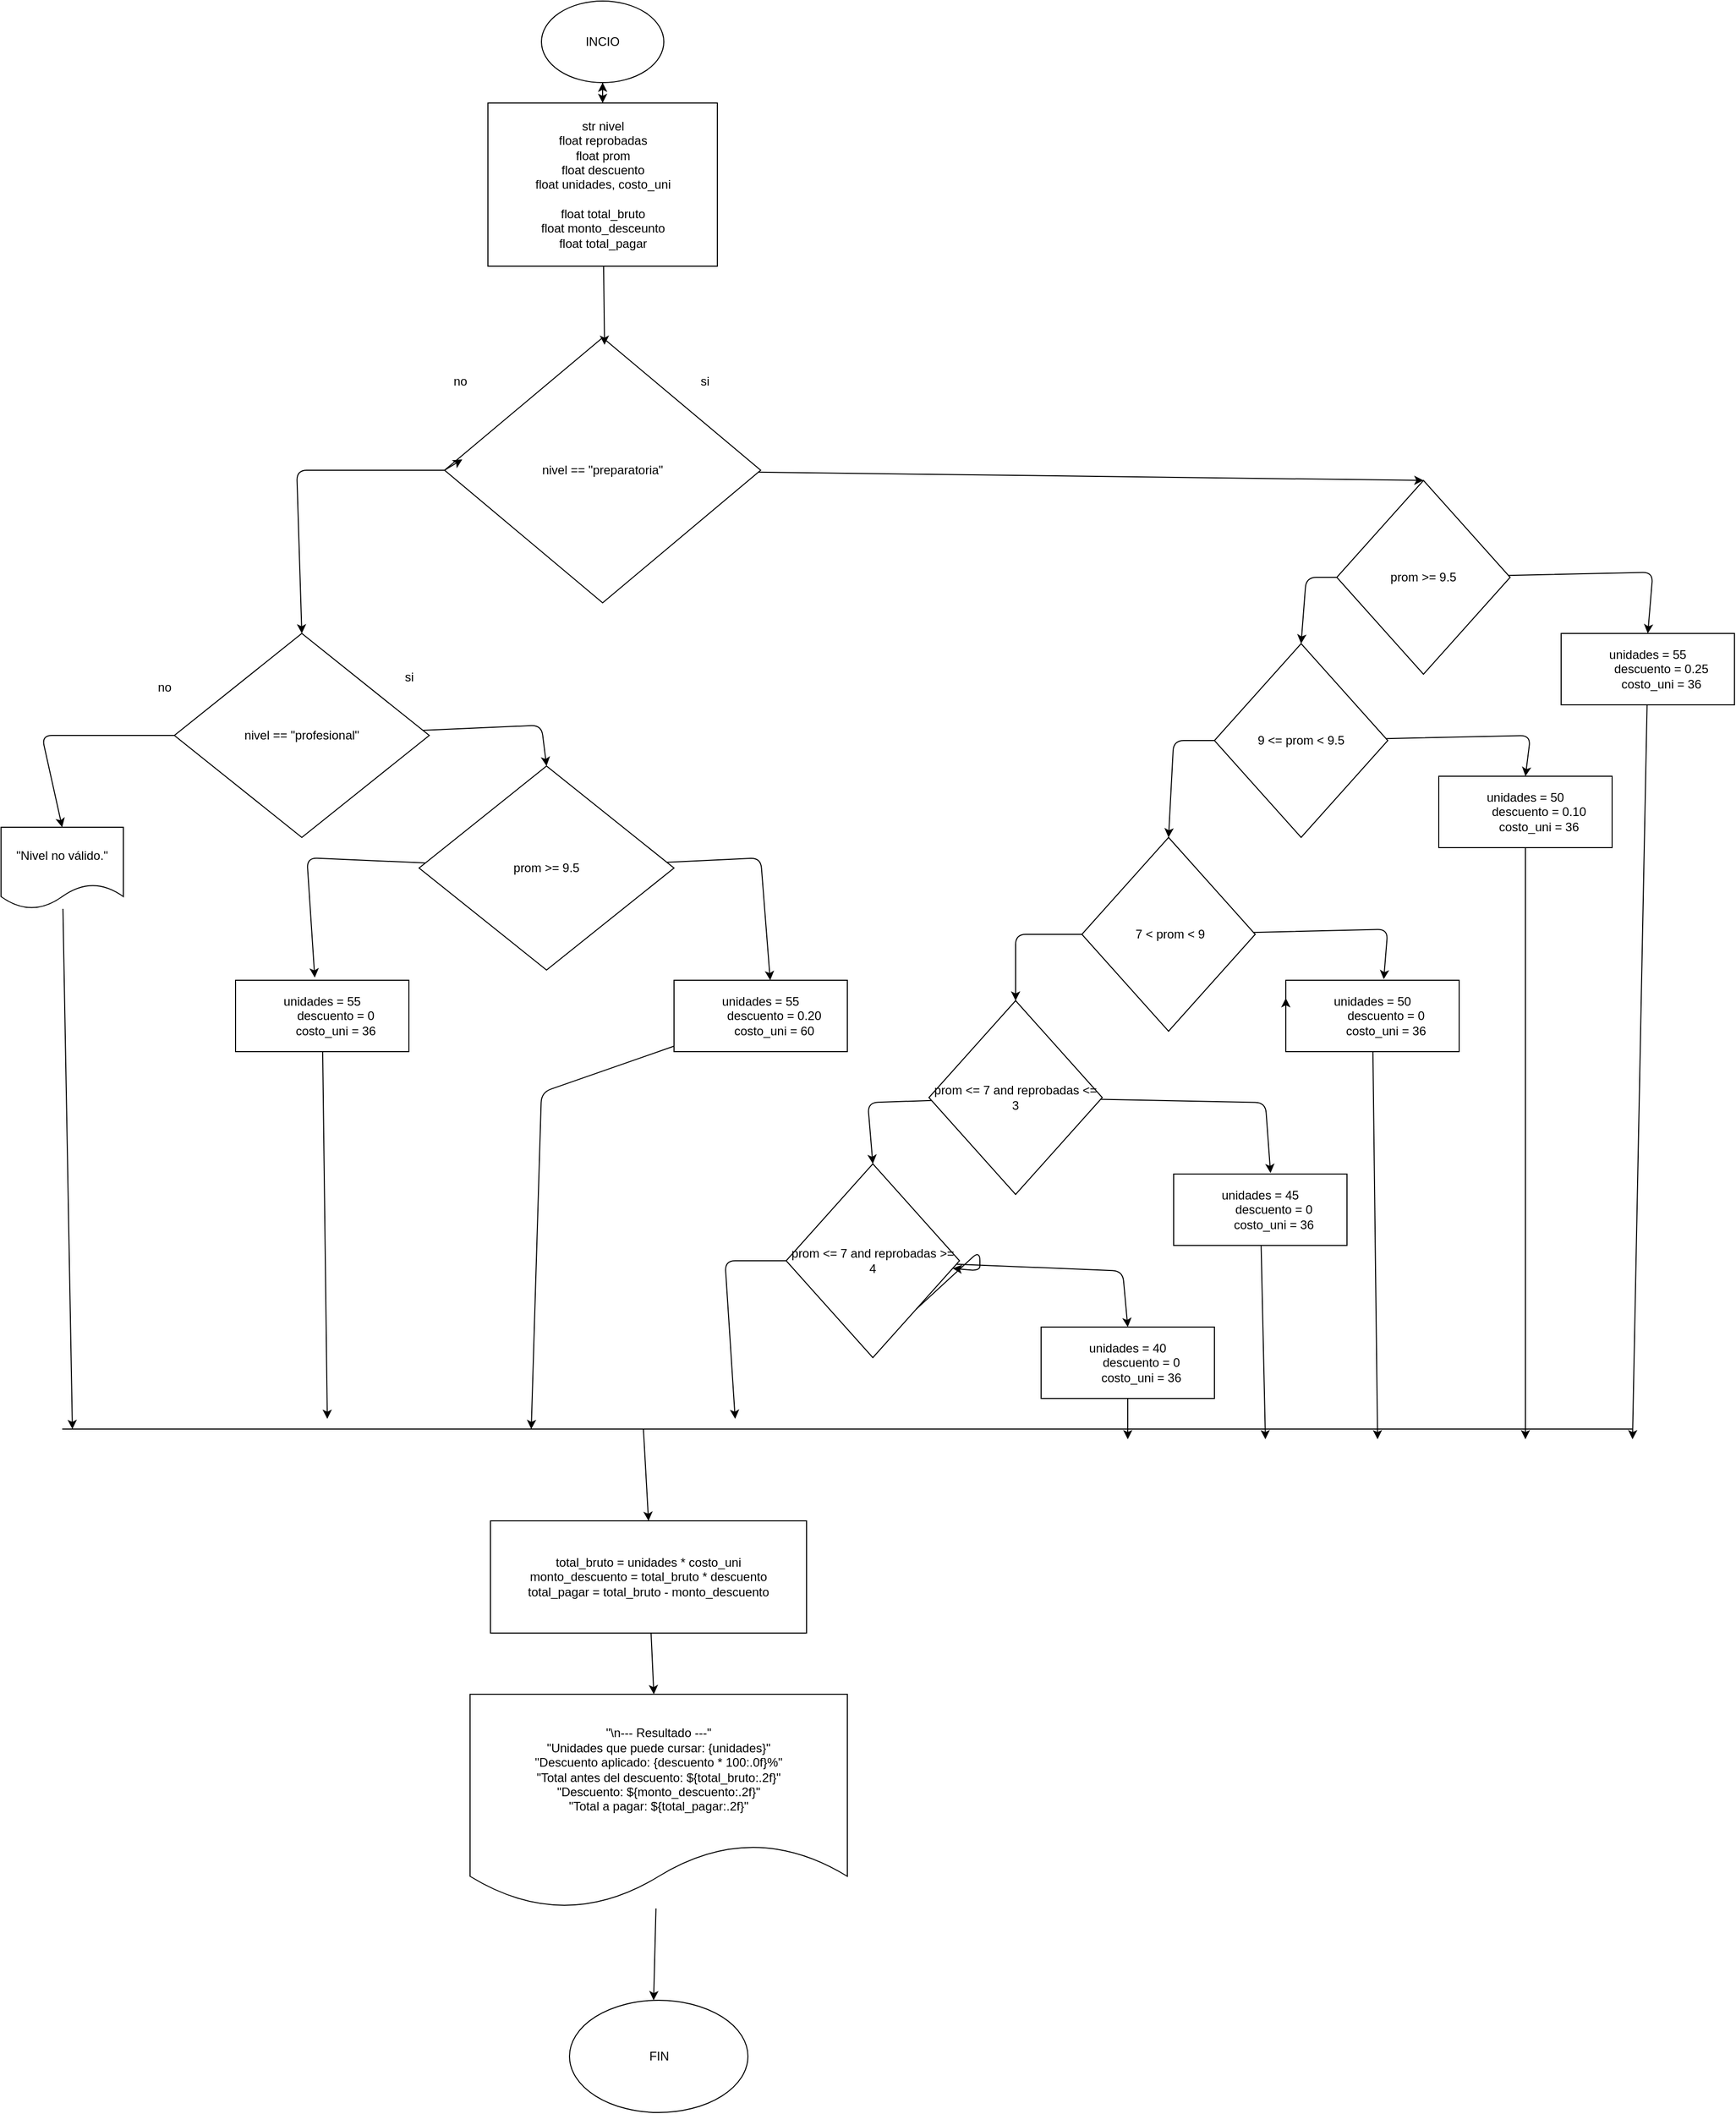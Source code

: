 <mxfile><diagram id="i8HxXgx2Vi-cnwe-Vqx2" name="Page-1"><mxGraphModel dx="1512" dy="1613" grid="1" gridSize="10" guides="1" tooltips="1" connect="1" arrows="1" fold="1" page="1" pageScale="1" pageWidth="850" pageHeight="1100" math="0" shadow="0"><root><mxCell id="0"/><mxCell id="1" parent="0"/><mxCell id="2" value="INCIO" style="ellipse;whiteSpace=wrap;html=1;" parent="1" vertex="1"><mxGeometry x="280" y="-80" width="120" height="80" as="geometry"/></mxCell><mxCell id="5" value="" style="edgeStyle=none;html=1;" parent="1" source="3" target="2" edge="1"><mxGeometry relative="1" as="geometry"/></mxCell><mxCell id="3" value="str nivel&lt;div&gt;float reprobadas&lt;/div&gt;&lt;div&gt;float prom&lt;/div&gt;&lt;div&gt;float descuento&lt;/div&gt;&lt;div&gt;float unidades, costo_uni&lt;/div&gt;&lt;div&gt;&lt;br&gt;&lt;/div&gt;&lt;div&gt;float total_bruto&lt;/div&gt;&lt;div&gt;float monto_desceunto&lt;/div&gt;&lt;div&gt;float total_pagar&lt;/div&gt;" style="rounded=0;whiteSpace=wrap;html=1;" parent="1" vertex="1"><mxGeometry x="227.5" y="20" width="225" height="160" as="geometry"/></mxCell><mxCell id="4" style="edgeStyle=none;html=1;entryX=0.5;entryY=0;entryDx=0;entryDy=0;entryPerimeter=0;" parent="1" source="2" target="3" edge="1"><mxGeometry relative="1" as="geometry"/></mxCell><mxCell id="62" value="" style="edgeStyle=none;html=1;" parent="1" source="6" target="7" edge="1"><mxGeometry relative="1" as="geometry"/></mxCell><mxCell id="6" value="total_bruto = unidades * costo_uni&#10;monto_descuento = total_bruto * descuento&#10;total_pagar = total_bruto - monto_descuento" style="rounded=0;whiteSpace=wrap;" parent="1" vertex="1"><mxGeometry x="230" y="1410" width="310" height="110" as="geometry"/></mxCell><mxCell id="63" style="edgeStyle=none;html=1;" parent="1" source="7" edge="1"><mxGeometry relative="1" as="geometry"><mxPoint x="390" y="1880" as="targetPoint"/></mxGeometry></mxCell><mxCell id="7" value="&quot;\n--- Resultado ---&quot;&#10;&quot;Unidades que puede cursar: {unidades}&quot;&#10;&quot;Descuento aplicado: {descuento * 100:.0f}%&quot;&#10;&quot;Total antes del descuento: ${total_bruto:.2f}&quot;&#10;&quot;Descuento: ${monto_descuento:.2f}&quot;&#10;&quot;Total a pagar: ${total_pagar:.2f}&quot;" style="shape=document;whiteSpace=wrap;boundedLbl=1;" parent="1" vertex="1"><mxGeometry x="210" y="1580" width="370" height="210" as="geometry"/></mxCell><mxCell id="10" style="edgeStyle=none;html=1;entryX=0.5;entryY=0;entryDx=0;entryDy=0;" parent="1" source="8" target="11" edge="1"><mxGeometry relative="1" as="geometry"><mxPoint x="860" y="380" as="targetPoint"/></mxGeometry></mxCell><mxCell id="44" style="edgeStyle=none;html=1;entryX=0.5;entryY=0;entryDx=0;entryDy=0;" parent="1" source="8" target="43" edge="1"><mxGeometry relative="1" as="geometry"><Array as="points"><mxPoint x="40" y="380"/></Array></mxGeometry></mxCell><mxCell id="8" value="nivel == &quot;preparatoria&quot;" style="rhombus;whiteSpace=wrap;html=1;" parent="1" vertex="1"><mxGeometry x="185" y="250" width="310" height="260" as="geometry"/></mxCell><mxCell id="9" style="edgeStyle=none;html=1;entryX=0.506;entryY=0.027;entryDx=0;entryDy=0;entryPerimeter=0;" parent="1" source="3" target="8" edge="1"><mxGeometry relative="1" as="geometry"/></mxCell><mxCell id="23" style="edgeStyle=none;html=1;entryX=0.5;entryY=0;entryDx=0;entryDy=0;" parent="1" source="11" target="12" edge="1"><mxGeometry relative="1" as="geometry"><Array as="points"><mxPoint x="1370" y="480"/></Array></mxGeometry></mxCell><mxCell id="25" style="edgeStyle=none;html=1;entryX=0.5;entryY=0;entryDx=0;entryDy=0;" parent="1" source="11" target="15" edge="1"><mxGeometry relative="1" as="geometry"><Array as="points"><mxPoint x="1030" y="485"/></Array></mxGeometry></mxCell><mxCell id="11" value="prom &gt;= 9.5" style="rhombus;whiteSpace=wrap;" parent="1" vertex="1"><mxGeometry x="1060" y="390" width="170" height="190" as="geometry"/></mxCell><mxCell id="35" style="edgeStyle=none;html=1;" parent="1" source="12" edge="1"><mxGeometry relative="1" as="geometry"><mxPoint x="1350" y="1330" as="targetPoint"/></mxGeometry></mxCell><mxCell id="12" value="unidades = 55&#10;        descuento = 0.25&#10;        costo_uni = 36" style="rounded=0;whiteSpace=wrap;" parent="1" vertex="1"><mxGeometry x="1280" y="540" width="170" height="70" as="geometry"/></mxCell><mxCell id="37" style="edgeStyle=none;html=1;" parent="1" source="13" edge="1"><mxGeometry relative="1" as="geometry"><mxPoint x="1100" y="1330" as="targetPoint"/></mxGeometry></mxCell><mxCell id="13" value="unidades = 50&#10;        descuento = 0&#10;        costo_uni = 36" style="rounded=0;whiteSpace=wrap;" parent="1" vertex="1"><mxGeometry x="1010" y="880" width="170" height="70" as="geometry"/></mxCell><mxCell id="36" style="edgeStyle=none;html=1;" parent="1" source="14" edge="1"><mxGeometry relative="1" as="geometry"><mxPoint x="1245" y="1330" as="targetPoint"/></mxGeometry></mxCell><mxCell id="14" value="unidades = 50&#10;        descuento = 0.10&#10;        costo_uni = 36" style="rounded=0;whiteSpace=wrap;" parent="1" vertex="1"><mxGeometry x="1160" y="680" width="170" height="70" as="geometry"/></mxCell><mxCell id="24" style="edgeStyle=none;html=1;entryX=0.5;entryY=0;entryDx=0;entryDy=0;" parent="1" source="15" target="14" edge="1"><mxGeometry relative="1" as="geometry"><Array as="points"><mxPoint x="1250" y="640"/></Array></mxGeometry></mxCell><mxCell id="27" style="edgeStyle=none;html=1;entryX=0.5;entryY=0;entryDx=0;entryDy=0;" parent="1" source="15" target="16" edge="1"><mxGeometry relative="1" as="geometry"><Array as="points"><mxPoint x="900" y="645"/></Array></mxGeometry></mxCell><mxCell id="15" value="9 &lt;= prom &lt; 9.5" style="rhombus;whiteSpace=wrap;" parent="1" vertex="1"><mxGeometry x="940" y="550" width="170" height="190" as="geometry"/></mxCell><mxCell id="29" style="edgeStyle=none;html=1;entryX=0.5;entryY=0;entryDx=0;entryDy=0;" parent="1" source="16" target="17" edge="1"><mxGeometry relative="1" as="geometry"><Array as="points"><mxPoint x="745" y="835"/></Array></mxGeometry></mxCell><mxCell id="16" value=" 7 &lt; prom &lt; 9" style="rhombus;whiteSpace=wrap;" parent="1" vertex="1"><mxGeometry x="810" y="740" width="170" height="190" as="geometry"/></mxCell><mxCell id="28" style="edgeStyle=none;html=1;entryX=0.559;entryY=-0.014;entryDx=0;entryDy=0;entryPerimeter=0;" parent="1" source="17" target="19" edge="1"><mxGeometry relative="1" as="geometry"><mxPoint x="990" y="1060" as="targetPoint"/><Array as="points"><mxPoint x="990" y="1000"/></Array></mxGeometry></mxCell><mxCell id="31" style="edgeStyle=none;html=1;entryX=0.5;entryY=0;entryDx=0;entryDy=0;" parent="1" source="17" target="20" edge="1"><mxGeometry relative="1" as="geometry"><mxPoint x="600" y="995" as="targetPoint"/><Array as="points"><mxPoint x="600" y="1000"/></Array></mxGeometry></mxCell><mxCell id="17" value="prom &lt;= 7 and reprobadas &lt;= 3" style="rhombus;whiteSpace=wrap;" parent="1" vertex="1"><mxGeometry x="660" y="900" width="170" height="190" as="geometry"/></mxCell><mxCell id="18" style="edgeStyle=none;html=1;exitX=0;exitY=0.5;exitDx=0;exitDy=0;entryX=0;entryY=0.25;entryDx=0;entryDy=0;" parent="1" source="13" target="13" edge="1"><mxGeometry relative="1" as="geometry"/></mxCell><mxCell id="38" style="edgeStyle=none;html=1;" parent="1" source="19" edge="1"><mxGeometry relative="1" as="geometry"><mxPoint x="990" y="1330" as="targetPoint"/></mxGeometry></mxCell><mxCell id="19" value="unidades = 45&#10;        descuento = 0&#10;        costo_uni = 36" style="rounded=0;whiteSpace=wrap;" parent="1" vertex="1"><mxGeometry x="900" y="1070" width="170" height="70" as="geometry"/></mxCell><mxCell id="30" style="edgeStyle=none;html=1;entryX=0.5;entryY=0;entryDx=0;entryDy=0;" parent="1" source="20" target="21" edge="1"><mxGeometry relative="1" as="geometry"><Array as="points"><mxPoint x="850" y="1165"/></Array></mxGeometry></mxCell><mxCell id="33" style="edgeStyle=none;html=1;exitX=0;exitY=0.5;exitDx=0;exitDy=0;" parent="1" source="20" edge="1"><mxGeometry relative="1" as="geometry"><mxPoint x="470" y="1310" as="targetPoint"/><Array as="points"><mxPoint x="460" y="1155"/></Array></mxGeometry></mxCell><mxCell id="20" value="prom &lt;= 7 and reprobadas &gt;= 4" style="rhombus;whiteSpace=wrap;" parent="1" vertex="1"><mxGeometry x="520" y="1060" width="170" height="190" as="geometry"/></mxCell><mxCell id="34" style="edgeStyle=none;html=1;" parent="1" source="21" edge="1"><mxGeometry relative="1" as="geometry"><mxPoint x="855" y="1330" as="targetPoint"/></mxGeometry></mxCell><mxCell id="21" value="unidades = 40&#10;        descuento = 0&#10;        costo_uni = 36" style="rounded=0;whiteSpace=wrap;" parent="1" vertex="1"><mxGeometry x="770" y="1220" width="170" height="70" as="geometry"/></mxCell><mxCell id="26" style="edgeStyle=none;html=1;entryX=0.565;entryY=-0.014;entryDx=0;entryDy=0;entryPerimeter=0;" parent="1" source="16" target="13" edge="1"><mxGeometry relative="1" as="geometry"><Array as="points"><mxPoint x="1110" y="830"/></Array></mxGeometry></mxCell><mxCell id="32" style="edgeStyle=none;html=1;exitX=1;exitY=1;exitDx=0;exitDy=0;" parent="1" source="20" target="20" edge="1"><mxGeometry relative="1" as="geometry"/></mxCell><mxCell id="39" value="" style="endArrow=none;html=1;" parent="1" edge="1"><mxGeometry width="50" height="50" relative="1" as="geometry"><mxPoint x="-190" y="1320" as="sourcePoint"/><mxPoint x="1350" y="1320" as="targetPoint"/></mxGeometry></mxCell><mxCell id="40" style="edgeStyle=none;html=1;exitX=0;exitY=0.5;exitDx=0;exitDy=0;entryX=0.056;entryY=0.459;entryDx=0;entryDy=0;entryPerimeter=0;" parent="1" source="8" target="8" edge="1"><mxGeometry relative="1" as="geometry"/></mxCell><mxCell id="41" value="si" style="text;html=1;align=center;verticalAlign=middle;resizable=0;points=[];autosize=1;strokeColor=none;fillColor=none;" parent="1" vertex="1"><mxGeometry x="425" y="278" width="30" height="30" as="geometry"/></mxCell><mxCell id="42" value="no" style="text;html=1;align=center;verticalAlign=middle;resizable=0;points=[];autosize=1;strokeColor=none;fillColor=none;" parent="1" vertex="1"><mxGeometry x="180" y="278" width="40" height="30" as="geometry"/></mxCell><mxCell id="48" style="edgeStyle=none;html=1;entryX=0.5;entryY=0;entryDx=0;entryDy=0;" parent="1" source="43" target="47" edge="1"><mxGeometry relative="1" as="geometry"><Array as="points"><mxPoint x="280" y="630"/></Array></mxGeometry></mxCell><mxCell id="53" style="edgeStyle=none;html=1;" parent="1" source="43" edge="1"><mxGeometry relative="1" as="geometry"><mxPoint x="-190" y="730" as="targetPoint"/><Array as="points"><mxPoint x="-210" y="640"/></Array></mxGeometry></mxCell><mxCell id="43" value="nivel == &quot;profesional&quot;" style="rhombus;whiteSpace=wrap;" parent="1" vertex="1"><mxGeometry x="-80" y="540" width="250" height="200" as="geometry"/></mxCell><mxCell id="57" style="edgeStyle=none;html=1;" parent="1" source="45" edge="1"><mxGeometry relative="1" as="geometry"><mxPoint x="270" y="1320" as="targetPoint"/><Array as="points"><mxPoint x="280" y="990"/></Array></mxGeometry></mxCell><mxCell id="45" value="unidades = 55&#10;        descuento = 0.20&#10;        costo_uni = 60" style="rounded=0;whiteSpace=wrap;" parent="1" vertex="1"><mxGeometry x="410" y="880" width="170" height="70" as="geometry"/></mxCell><mxCell id="54" style="edgeStyle=none;html=1;entryX=0.457;entryY=-0.038;entryDx=0;entryDy=0;entryPerimeter=0;" parent="1" source="47" target="52" edge="1"><mxGeometry relative="1" as="geometry"><mxPoint x="50" y="770" as="targetPoint"/><Array as="points"><mxPoint x="50" y="760"/></Array></mxGeometry></mxCell><mxCell id="47" value="prom &gt;= 9.5" style="rhombus;whiteSpace=wrap;" parent="1" vertex="1"><mxGeometry x="160" y="670" width="250" height="200" as="geometry"/></mxCell><mxCell id="49" style="edgeStyle=none;html=1;entryX=0.555;entryY=0;entryDx=0;entryDy=0;entryPerimeter=0;" parent="1" source="47" target="45" edge="1"><mxGeometry relative="1" as="geometry"><Array as="points"><mxPoint x="495" y="760"/></Array></mxGeometry></mxCell><mxCell id="50" value="si" style="text;html=1;align=center;verticalAlign=middle;resizable=0;points=[];autosize=1;strokeColor=none;fillColor=none;" parent="1" vertex="1"><mxGeometry x="135" y="568" width="30" height="30" as="geometry"/></mxCell><mxCell id="51" value="no" style="text;html=1;align=center;verticalAlign=middle;resizable=0;points=[];autosize=1;strokeColor=none;fillColor=none;" parent="1" vertex="1"><mxGeometry x="-110" y="578" width="40" height="30" as="geometry"/></mxCell><mxCell id="58" style="edgeStyle=none;html=1;" parent="1" source="52" edge="1"><mxGeometry relative="1" as="geometry"><mxPoint x="70" y="1310" as="targetPoint"/></mxGeometry></mxCell><mxCell id="52" value="unidades = 55&#10;        descuento = 0&#10;        costo_uni = 36" style="rounded=0;whiteSpace=wrap;" parent="1" vertex="1"><mxGeometry x="-20" y="880" width="170" height="70" as="geometry"/></mxCell><mxCell id="59" style="edgeStyle=none;html=1;" parent="1" source="55" edge="1"><mxGeometry relative="1" as="geometry"><mxPoint x="-180" y="1320" as="targetPoint"/></mxGeometry></mxCell><mxCell id="55" value="&quot;Nivel no válido.&quot;" style="shape=document;whiteSpace=wrap;boundedLbl=1;" parent="1" vertex="1"><mxGeometry x="-250" y="730" width="120" height="80" as="geometry"/></mxCell><mxCell id="60" value="" style="endArrow=classic;html=1;entryX=0.5;entryY=0;entryDx=0;entryDy=0;" parent="1" target="6" edge="1"><mxGeometry width="50" height="50" relative="1" as="geometry"><mxPoint x="380" y="1320" as="sourcePoint"/><mxPoint x="430" y="1270" as="targetPoint"/></mxGeometry></mxCell><mxCell id="64" value="FIN" style="ellipse;whiteSpace=wrap;html=1;" parent="1" vertex="1"><mxGeometry x="307.5" y="1880" width="175" height="110" as="geometry"/></mxCell></root></mxGraphModel></diagram></mxfile>